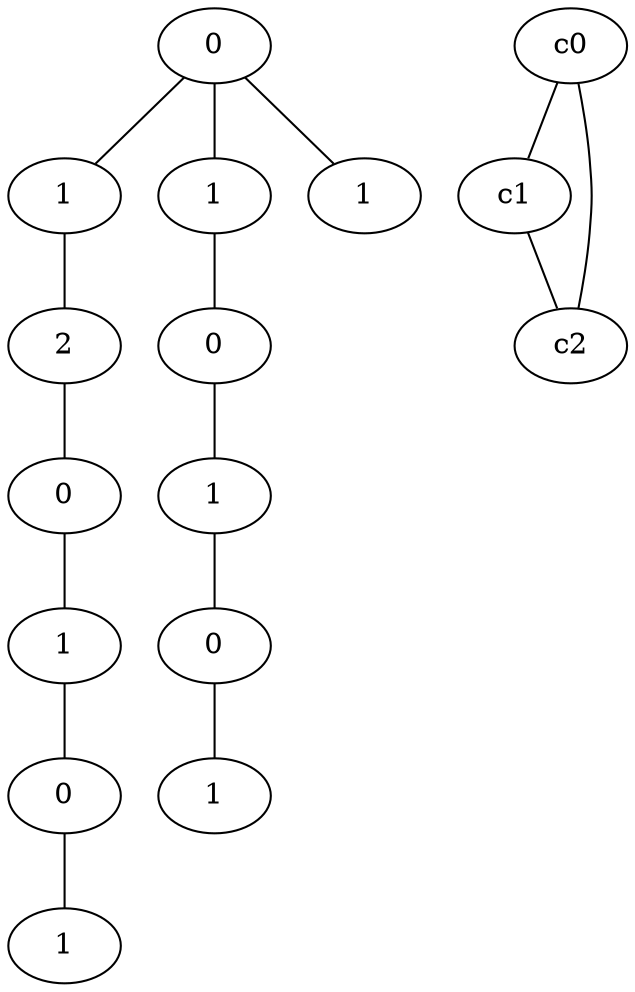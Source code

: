 graph {
a0[label=0];
a1[label=1];
a2[label=2];
a3[label=0];
a4[label=1];
a5[label=0];
a6[label=1];
a7[label=1];
a8[label=0];
a9[label=1];
a10[label=0];
a11[label=1];
a12[label=1];
a0 -- a1;
a0 -- a7;
a0 -- a12;
a1 -- a2;
a2 -- a3;
a3 -- a4;
a4 -- a5;
a5 -- a6;
a7 -- a8;
a8 -- a9;
a9 -- a10;
a10 -- a11;
c0 -- c1;
c0 -- c2;
c1 -- c2;
}
